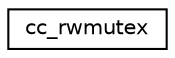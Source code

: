 digraph "Graphical Class Hierarchy"
{
 // LATEX_PDF_SIZE
  edge [fontname="Helvetica",fontsize="10",labelfontname="Helvetica",labelfontsize="10"];
  node [fontname="Helvetica",fontsize="10",shape=record];
  rankdir="LR";
  Node0 [label="cc_rwmutex",height=0.2,width=0.4,color="black", fillcolor="white", style="filled",URL="$structcc__rwmutex.html",tooltip="The structure for a read-write mutex."];
}
